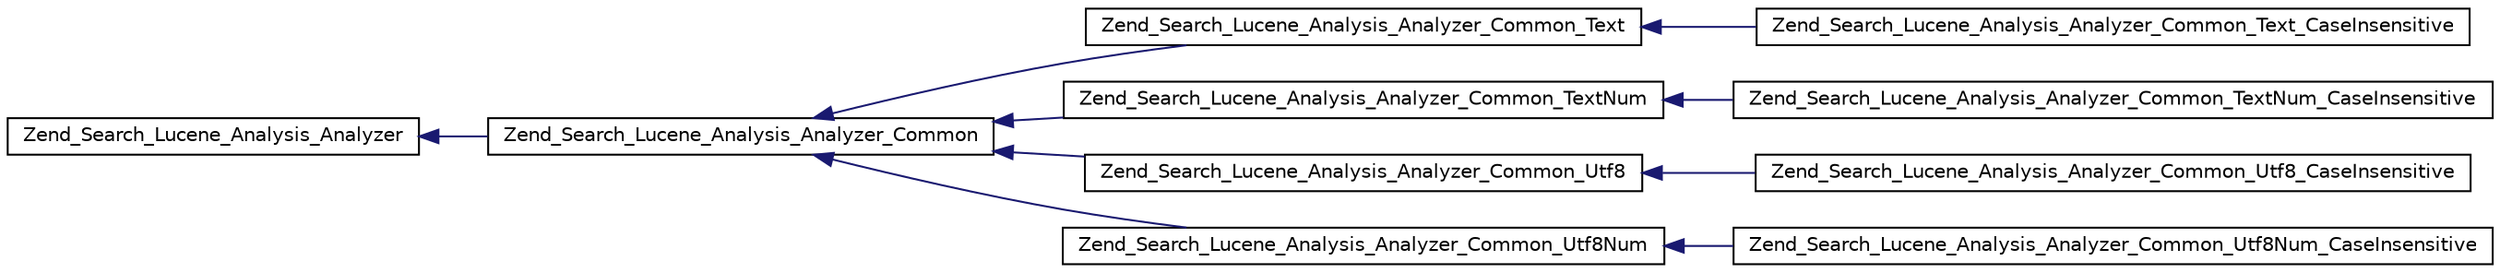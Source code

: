 digraph G
{
  edge [fontname="Helvetica",fontsize="10",labelfontname="Helvetica",labelfontsize="10"];
  node [fontname="Helvetica",fontsize="10",shape=record];
  rankdir="LR";
  Node1 [label="Zend_Search_Lucene_Analysis_Analyzer",height=0.2,width=0.4,color="black", fillcolor="white", style="filled",URL="$class_zend___search___lucene___analysis___analyzer.html"];
  Node1 -> Node2 [dir="back",color="midnightblue",fontsize="10",style="solid",fontname="Helvetica"];
  Node2 [label="Zend_Search_Lucene_Analysis_Analyzer_Common",height=0.2,width=0.4,color="black", fillcolor="white", style="filled",URL="$class_zend___search___lucene___analysis___analyzer___common.html"];
  Node2 -> Node3 [dir="back",color="midnightblue",fontsize="10",style="solid",fontname="Helvetica"];
  Node3 [label="Zend_Search_Lucene_Analysis_Analyzer_Common_Text",height=0.2,width=0.4,color="black", fillcolor="white", style="filled",URL="$class_zend___search___lucene___analysis___analyzer___common___text.html"];
  Node3 -> Node4 [dir="back",color="midnightblue",fontsize="10",style="solid",fontname="Helvetica"];
  Node4 [label="Zend_Search_Lucene_Analysis_Analyzer_Common_Text_CaseInsensitive",height=0.2,width=0.4,color="black", fillcolor="white", style="filled",URL="$class_zend___search___lucene___analysis___analyzer___common___text___case_insensitive.html"];
  Node2 -> Node5 [dir="back",color="midnightblue",fontsize="10",style="solid",fontname="Helvetica"];
  Node5 [label="Zend_Search_Lucene_Analysis_Analyzer_Common_TextNum",height=0.2,width=0.4,color="black", fillcolor="white", style="filled",URL="$class_zend___search___lucene___analysis___analyzer___common___text_num.html"];
  Node5 -> Node6 [dir="back",color="midnightblue",fontsize="10",style="solid",fontname="Helvetica"];
  Node6 [label="Zend_Search_Lucene_Analysis_Analyzer_Common_TextNum_CaseInsensitive",height=0.2,width=0.4,color="black", fillcolor="white", style="filled",URL="$class_zend___search___lucene___analysis___analyzer___common___text_num___case_insensitive.html"];
  Node2 -> Node7 [dir="back",color="midnightblue",fontsize="10",style="solid",fontname="Helvetica"];
  Node7 [label="Zend_Search_Lucene_Analysis_Analyzer_Common_Utf8",height=0.2,width=0.4,color="black", fillcolor="white", style="filled",URL="$class_zend___search___lucene___analysis___analyzer___common___utf8.html"];
  Node7 -> Node8 [dir="back",color="midnightblue",fontsize="10",style="solid",fontname="Helvetica"];
  Node8 [label="Zend_Search_Lucene_Analysis_Analyzer_Common_Utf8_CaseInsensitive",height=0.2,width=0.4,color="black", fillcolor="white", style="filled",URL="$class_zend___search___lucene___analysis___analyzer___common___utf8___case_insensitive.html"];
  Node2 -> Node9 [dir="back",color="midnightblue",fontsize="10",style="solid",fontname="Helvetica"];
  Node9 [label="Zend_Search_Lucene_Analysis_Analyzer_Common_Utf8Num",height=0.2,width=0.4,color="black", fillcolor="white", style="filled",URL="$class_zend___search___lucene___analysis___analyzer___common___utf8_num.html"];
  Node9 -> Node10 [dir="back",color="midnightblue",fontsize="10",style="solid",fontname="Helvetica"];
  Node10 [label="Zend_Search_Lucene_Analysis_Analyzer_Common_Utf8Num_CaseInsensitive",height=0.2,width=0.4,color="black", fillcolor="white", style="filled",URL="$class_zend___search___lucene___analysis___analyzer___common___utf8_num___case_insensitive.html"];
}
